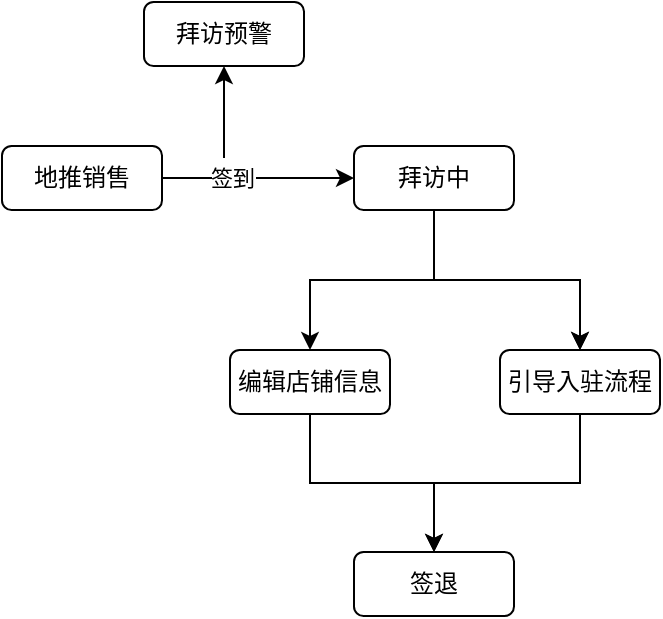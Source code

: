 <mxfile version="24.7.17">
  <diagram name="第 1 页" id="QZRXMfOvQ0qhkkFM07SE">
    <mxGraphModel dx="951" dy="528" grid="0" gridSize="10" guides="1" tooltips="1" connect="1" arrows="1" fold="1" page="1" pageScale="1" pageWidth="827" pageHeight="1169" math="0" shadow="0">
      <root>
        <mxCell id="0" />
        <mxCell id="1" parent="0" />
        <mxCell id="BKI_Hwuo4fXO2Y8_-eSU-6" value="" style="edgeStyle=orthogonalEdgeStyle;rounded=0;orthogonalLoop=1;jettySize=auto;html=1;" edge="1" parent="1" source="BKI_Hwuo4fXO2Y8_-eSU-2" target="BKI_Hwuo4fXO2Y8_-eSU-5">
          <mxGeometry relative="1" as="geometry" />
        </mxCell>
        <mxCell id="BKI_Hwuo4fXO2Y8_-eSU-7" value="签到" style="edgeLabel;html=1;align=center;verticalAlign=middle;resizable=0;points=[];" vertex="1" connectable="0" parent="BKI_Hwuo4fXO2Y8_-eSU-6">
          <mxGeometry x="-0.273" relative="1" as="geometry">
            <mxPoint as="offset" />
          </mxGeometry>
        </mxCell>
        <mxCell id="BKI_Hwuo4fXO2Y8_-eSU-2" value="地推销售" style="rounded=1;whiteSpace=wrap;html=1;" vertex="1" parent="1">
          <mxGeometry x="88" y="206" width="80" height="32" as="geometry" />
        </mxCell>
        <mxCell id="BKI_Hwuo4fXO2Y8_-eSU-13" value="" style="edgeStyle=orthogonalEdgeStyle;rounded=0;orthogonalLoop=1;jettySize=auto;html=1;" edge="1" parent="1" source="BKI_Hwuo4fXO2Y8_-eSU-5" target="BKI_Hwuo4fXO2Y8_-eSU-11">
          <mxGeometry relative="1" as="geometry" />
        </mxCell>
        <mxCell id="BKI_Hwuo4fXO2Y8_-eSU-14" value="" style="edgeStyle=orthogonalEdgeStyle;rounded=0;orthogonalLoop=1;jettySize=auto;html=1;" edge="1" parent="1" source="BKI_Hwuo4fXO2Y8_-eSU-5" target="BKI_Hwuo4fXO2Y8_-eSU-11">
          <mxGeometry relative="1" as="geometry" />
        </mxCell>
        <mxCell id="BKI_Hwuo4fXO2Y8_-eSU-5" value="拜访中" style="rounded=1;whiteSpace=wrap;html=1;" vertex="1" parent="1">
          <mxGeometry x="264" y="206" width="80" height="32" as="geometry" />
        </mxCell>
        <mxCell id="BKI_Hwuo4fXO2Y8_-eSU-8" value="拜访预警" style="rounded=1;whiteSpace=wrap;html=1;" vertex="1" parent="1">
          <mxGeometry x="159" y="134" width="80" height="32" as="geometry" />
        </mxCell>
        <mxCell id="BKI_Hwuo4fXO2Y8_-eSU-9" value="" style="endArrow=classic;html=1;rounded=0;entryX=0.5;entryY=1;entryDx=0;entryDy=0;" edge="1" parent="1" target="BKI_Hwuo4fXO2Y8_-eSU-8">
          <mxGeometry width="50" height="50" relative="1" as="geometry">
            <mxPoint x="199" y="212" as="sourcePoint" />
            <mxPoint x="197" y="341" as="targetPoint" />
          </mxGeometry>
        </mxCell>
        <mxCell id="BKI_Hwuo4fXO2Y8_-eSU-18" value="" style="edgeStyle=orthogonalEdgeStyle;rounded=0;orthogonalLoop=1;jettySize=auto;html=1;entryX=0.5;entryY=0;entryDx=0;entryDy=0;" edge="1" parent="1" source="BKI_Hwuo4fXO2Y8_-eSU-10" target="BKI_Hwuo4fXO2Y8_-eSU-19">
          <mxGeometry relative="1" as="geometry">
            <mxPoint x="242" y="406" as="targetPoint" />
          </mxGeometry>
        </mxCell>
        <mxCell id="BKI_Hwuo4fXO2Y8_-eSU-10" value="编辑店铺信息" style="rounded=1;whiteSpace=wrap;html=1;" vertex="1" parent="1">
          <mxGeometry x="202" y="308" width="80" height="32" as="geometry" />
        </mxCell>
        <mxCell id="BKI_Hwuo4fXO2Y8_-eSU-20" value="" style="edgeStyle=orthogonalEdgeStyle;rounded=0;orthogonalLoop=1;jettySize=auto;html=1;" edge="1" parent="1" source="BKI_Hwuo4fXO2Y8_-eSU-11" target="BKI_Hwuo4fXO2Y8_-eSU-19">
          <mxGeometry relative="1" as="geometry" />
        </mxCell>
        <mxCell id="BKI_Hwuo4fXO2Y8_-eSU-11" value="引导入驻流程" style="rounded=1;whiteSpace=wrap;html=1;" vertex="1" parent="1">
          <mxGeometry x="337" y="308" width="80" height="32" as="geometry" />
        </mxCell>
        <mxCell id="BKI_Hwuo4fXO2Y8_-eSU-15" value="" style="edgeStyle=orthogonalEdgeStyle;rounded=0;orthogonalLoop=1;jettySize=auto;html=1;exitX=0.5;exitY=1;exitDx=0;exitDy=0;entryX=0.5;entryY=0;entryDx=0;entryDy=0;" edge="1" parent="1" source="BKI_Hwuo4fXO2Y8_-eSU-5" target="BKI_Hwuo4fXO2Y8_-eSU-10">
          <mxGeometry relative="1" as="geometry">
            <mxPoint x="314" y="248" as="sourcePoint" />
            <mxPoint x="387" y="318" as="targetPoint" />
          </mxGeometry>
        </mxCell>
        <mxCell id="BKI_Hwuo4fXO2Y8_-eSU-19" value="签退" style="rounded=1;whiteSpace=wrap;html=1;" vertex="1" parent="1">
          <mxGeometry x="264" y="409" width="80" height="32" as="geometry" />
        </mxCell>
      </root>
    </mxGraphModel>
  </diagram>
</mxfile>
